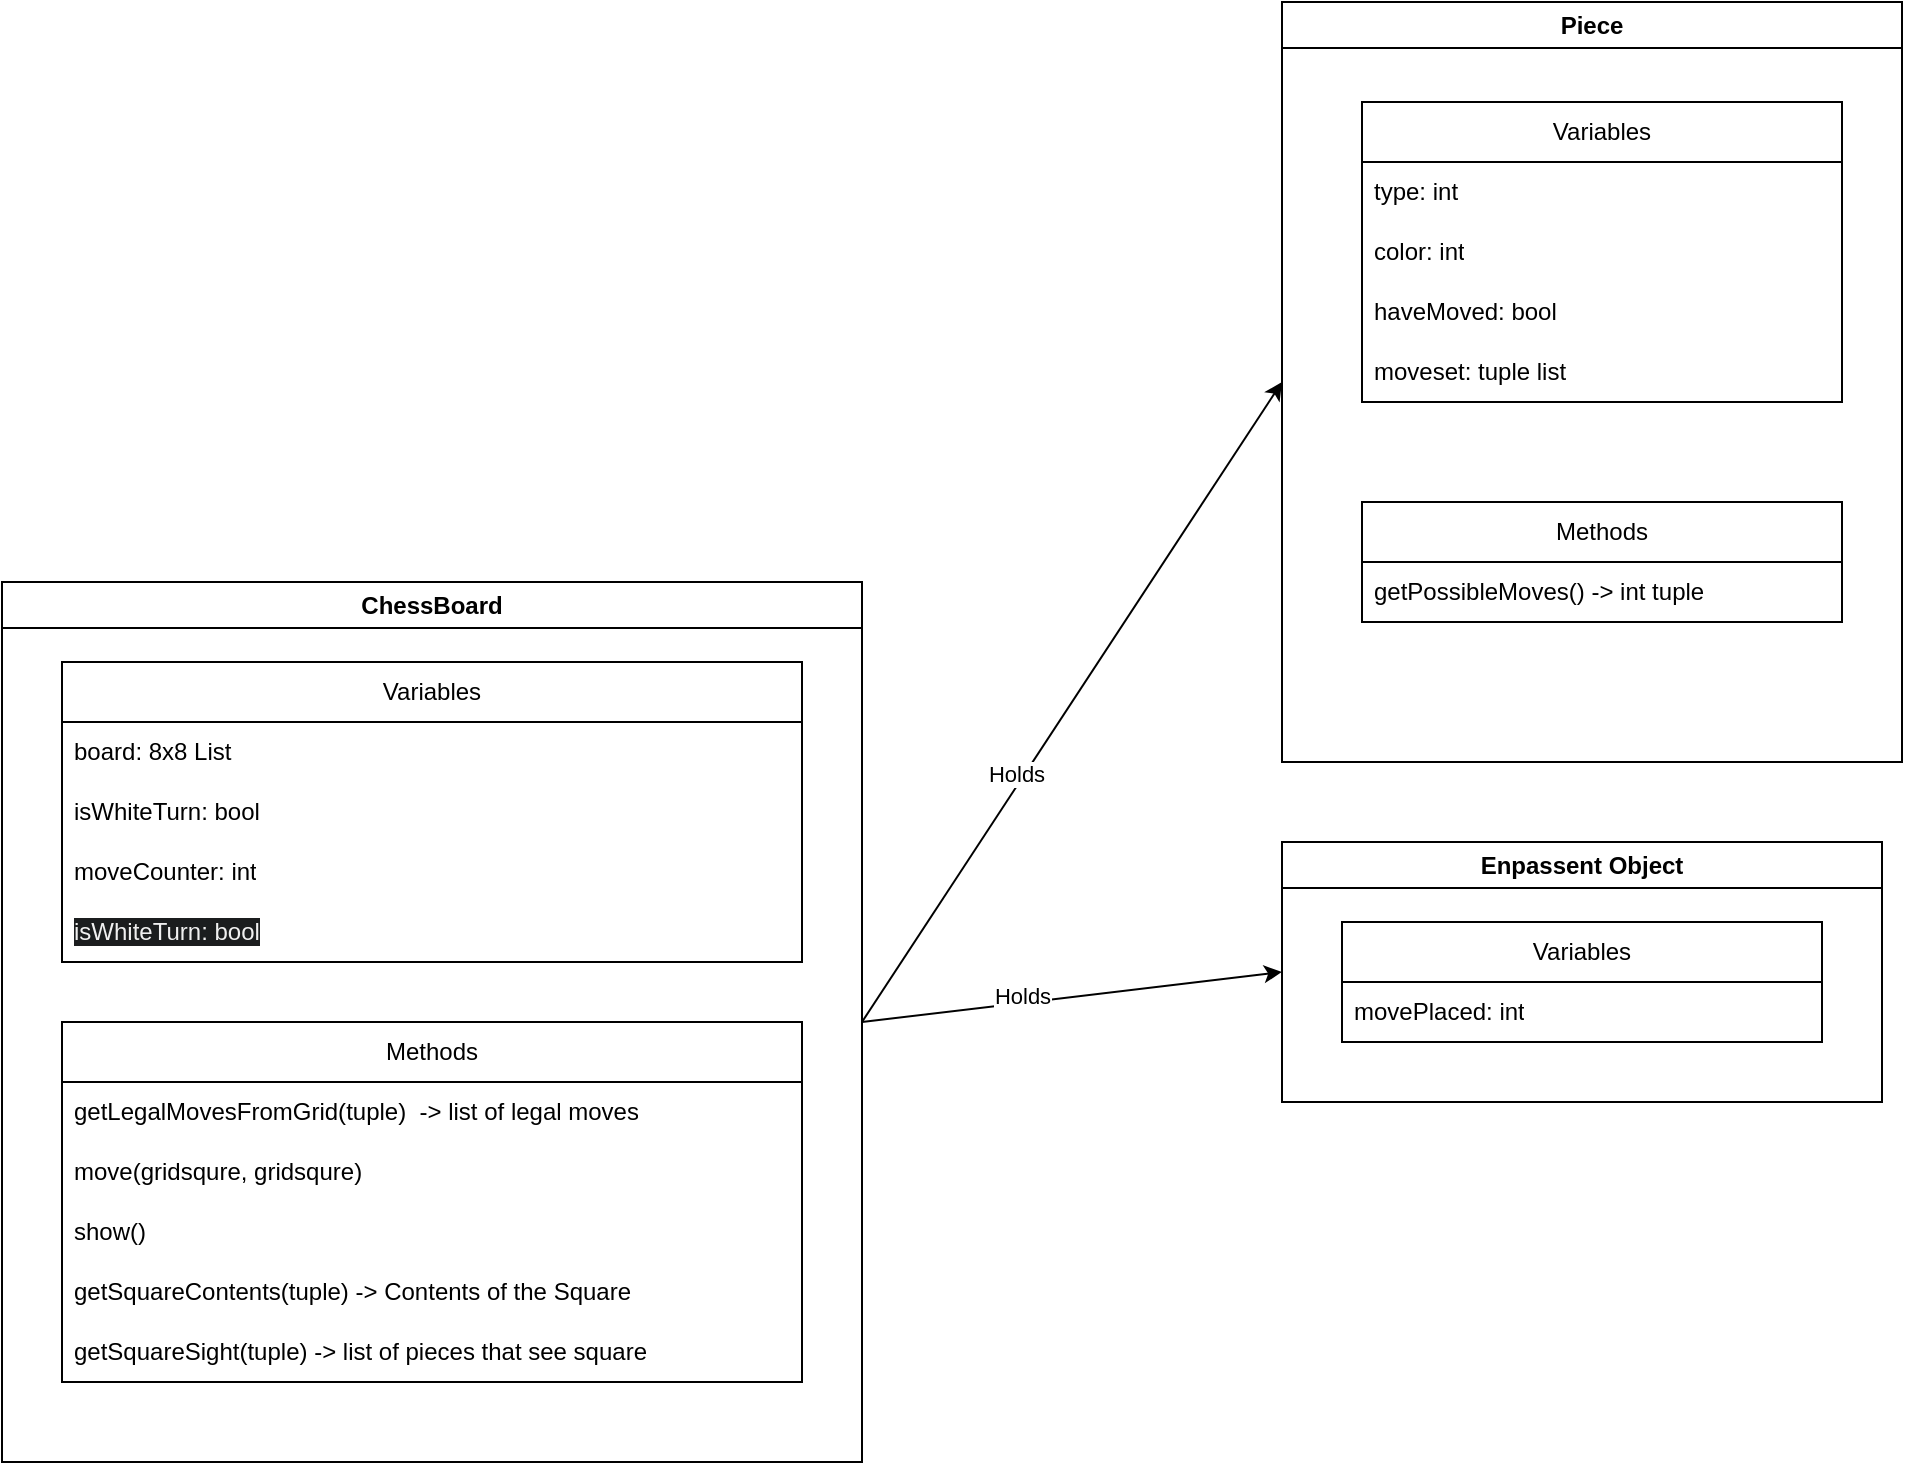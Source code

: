 <mxfile version="24.7.8">
  <diagram name="Page-1" id="t9a5m_bKD9C-yNpvmvKL">
    <mxGraphModel dx="1509" dy="1988" grid="1" gridSize="10" guides="1" tooltips="1" connect="1" arrows="1" fold="1" page="1" pageScale="1" pageWidth="850" pageHeight="1100" math="0" shadow="0">
      <root>
        <mxCell id="0" />
        <mxCell id="1" parent="0" />
        <mxCell id="ldxb-2AIBdacw099OIL1-1" value="ChessBoard" style="swimlane;whiteSpace=wrap;html=1;" parent="1" vertex="1">
          <mxGeometry x="20" y="140" width="430" height="440" as="geometry" />
        </mxCell>
        <mxCell id="ldxb-2AIBdacw099OIL1-3" value="Variables" style="swimlane;fontStyle=0;childLayout=stackLayout;horizontal=1;startSize=30;horizontalStack=0;resizeParent=1;resizeParentMax=0;resizeLast=0;collapsible=1;marginBottom=0;whiteSpace=wrap;html=1;" parent="ldxb-2AIBdacw099OIL1-1" vertex="1">
          <mxGeometry x="30" y="40" width="370" height="150" as="geometry" />
        </mxCell>
        <mxCell id="ldxb-2AIBdacw099OIL1-4" value="&lt;span style=&quot;text-align: center;&quot;&gt;board: 8x8 List&lt;/span&gt;" style="text;strokeColor=none;fillColor=none;align=left;verticalAlign=middle;spacingLeft=4;spacingRight=4;overflow=hidden;points=[[0,0.5],[1,0.5]];portConstraint=eastwest;rotatable=0;whiteSpace=wrap;html=1;" parent="ldxb-2AIBdacw099OIL1-3" vertex="1">
          <mxGeometry y="30" width="370" height="30" as="geometry" />
        </mxCell>
        <mxCell id="ldxb-2AIBdacw099OIL1-5" value="isWhiteTurn: bool" style="text;strokeColor=none;fillColor=none;align=left;verticalAlign=middle;spacingLeft=4;spacingRight=4;overflow=hidden;points=[[0,0.5],[1,0.5]];portConstraint=eastwest;rotatable=0;whiteSpace=wrap;html=1;" parent="ldxb-2AIBdacw099OIL1-3" vertex="1">
          <mxGeometry y="60" width="370" height="30" as="geometry" />
        </mxCell>
        <mxCell id="-uUJqwtiMHV1rLsQDE5Y-2" value="moveCounter: int" style="text;strokeColor=none;fillColor=none;align=left;verticalAlign=middle;spacingLeft=4;spacingRight=4;overflow=hidden;points=[[0,0.5],[1,0.5]];portConstraint=eastwest;rotatable=0;whiteSpace=wrap;html=1;" vertex="1" parent="ldxb-2AIBdacw099OIL1-3">
          <mxGeometry y="90" width="370" height="30" as="geometry" />
        </mxCell>
        <mxCell id="-uUJqwtiMHV1rLsQDE5Y-3" value="&lt;span style=&quot;color: rgb(240, 240, 240); font-family: Helvetica; font-size: 12px; font-style: normal; font-variant-ligatures: normal; font-variant-caps: normal; font-weight: 400; letter-spacing: normal; orphans: 2; text-align: left; text-indent: 0px; text-transform: none; widows: 2; word-spacing: 0px; -webkit-text-stroke-width: 0px; white-space: normal; background-color: rgb(27, 29, 30); text-decoration-thickness: initial; text-decoration-style: initial; text-decoration-color: initial; display: inline !important; float: none;&quot;&gt;isWhiteTurn: bool&lt;/span&gt;" style="text;strokeColor=none;fillColor=none;align=left;verticalAlign=middle;spacingLeft=4;spacingRight=4;overflow=hidden;points=[[0,0.5],[1,0.5]];portConstraint=eastwest;rotatable=0;whiteSpace=wrap;html=1;" vertex="1" parent="ldxb-2AIBdacw099OIL1-3">
          <mxGeometry y="120" width="370" height="30" as="geometry" />
        </mxCell>
        <mxCell id="ldxb-2AIBdacw099OIL1-7" value="Methods" style="swimlane;fontStyle=0;childLayout=stackLayout;horizontal=1;startSize=30;horizontalStack=0;resizeParent=1;resizeParentMax=0;resizeLast=0;collapsible=1;marginBottom=0;whiteSpace=wrap;html=1;" parent="ldxb-2AIBdacw099OIL1-1" vertex="1">
          <mxGeometry x="30" y="220" width="370" height="180" as="geometry" />
        </mxCell>
        <mxCell id="ldxb-2AIBdacw099OIL1-8" value="&lt;span style=&quot;text-align: center;&quot;&gt;getLegalMovesFromGrid(&lt;/span&gt;tuple&lt;span style=&quot;text-align: center;&quot;&gt;)&amp;nbsp; -&amp;gt; list of legal moves&lt;/span&gt;" style="text;strokeColor=none;fillColor=none;align=left;verticalAlign=middle;spacingLeft=4;spacingRight=4;overflow=hidden;points=[[0,0.5],[1,0.5]];portConstraint=eastwest;rotatable=0;whiteSpace=wrap;html=1;" parent="ldxb-2AIBdacw099OIL1-7" vertex="1">
          <mxGeometry y="30" width="370" height="30" as="geometry" />
        </mxCell>
        <mxCell id="-uUJqwtiMHV1rLsQDE5Y-7" value="move(gridsqure, gridsqure)" style="text;strokeColor=none;fillColor=none;align=left;verticalAlign=middle;spacingLeft=4;spacingRight=4;overflow=hidden;points=[[0,0.5],[1,0.5]];portConstraint=eastwest;rotatable=0;whiteSpace=wrap;html=1;" vertex="1" parent="ldxb-2AIBdacw099OIL1-7">
          <mxGeometry y="60" width="370" height="30" as="geometry" />
        </mxCell>
        <mxCell id="-uUJqwtiMHV1rLsQDE5Y-6" value="show()" style="text;strokeColor=none;fillColor=none;align=left;verticalAlign=middle;spacingLeft=4;spacingRight=4;overflow=hidden;points=[[0,0.5],[1,0.5]];portConstraint=eastwest;rotatable=0;whiteSpace=wrap;html=1;" vertex="1" parent="ldxb-2AIBdacw099OIL1-7">
          <mxGeometry y="90" width="370" height="30" as="geometry" />
        </mxCell>
        <mxCell id="-uUJqwtiMHV1rLsQDE5Y-21" value="getSquareContents(tuple) -&amp;gt; Contents of the Square" style="text;strokeColor=none;fillColor=none;align=left;verticalAlign=middle;spacingLeft=4;spacingRight=4;overflow=hidden;points=[[0,0.5],[1,0.5]];portConstraint=eastwest;rotatable=0;whiteSpace=wrap;html=1;" vertex="1" parent="ldxb-2AIBdacw099OIL1-7">
          <mxGeometry y="120" width="370" height="30" as="geometry" />
        </mxCell>
        <mxCell id="-uUJqwtiMHV1rLsQDE5Y-22" value="getSquareSight(tuple) -&amp;gt; list of pieces that see square" style="text;strokeColor=none;fillColor=none;align=left;verticalAlign=middle;spacingLeft=4;spacingRight=4;overflow=hidden;points=[[0,0.5],[1,0.5]];portConstraint=eastwest;rotatable=0;whiteSpace=wrap;html=1;" vertex="1" parent="ldxb-2AIBdacw099OIL1-7">
          <mxGeometry y="150" width="370" height="30" as="geometry" />
        </mxCell>
        <mxCell id="ldxb-2AIBdacw099OIL1-14" value="Piece" style="swimlane;whiteSpace=wrap;html=1;" parent="1" vertex="1">
          <mxGeometry x="660" y="-150" width="310" height="380" as="geometry" />
        </mxCell>
        <mxCell id="ldxb-2AIBdacw099OIL1-16" value="Variables" style="swimlane;fontStyle=0;childLayout=stackLayout;horizontal=1;startSize=30;horizontalStack=0;resizeParent=1;resizeParentMax=0;resizeLast=0;collapsible=1;marginBottom=0;whiteSpace=wrap;html=1;" parent="ldxb-2AIBdacw099OIL1-14" vertex="1">
          <mxGeometry x="40" y="50" width="240" height="150" as="geometry">
            <mxRectangle x="50" y="40" width="90" height="30" as="alternateBounds" />
          </mxGeometry>
        </mxCell>
        <mxCell id="ldxb-2AIBdacw099OIL1-17" value="type: int" style="text;strokeColor=none;fillColor=none;align=left;verticalAlign=middle;spacingLeft=4;spacingRight=4;overflow=hidden;points=[[0,0.5],[1,0.5]];portConstraint=eastwest;rotatable=0;whiteSpace=wrap;html=1;" parent="ldxb-2AIBdacw099OIL1-16" vertex="1">
          <mxGeometry y="30" width="240" height="30" as="geometry" />
        </mxCell>
        <mxCell id="ldxb-2AIBdacw099OIL1-23" value="color: int" style="text;strokeColor=none;fillColor=none;align=left;verticalAlign=middle;spacingLeft=4;spacingRight=4;overflow=hidden;points=[[0,0.5],[1,0.5]];portConstraint=eastwest;rotatable=0;whiteSpace=wrap;html=1;" parent="ldxb-2AIBdacw099OIL1-16" vertex="1">
          <mxGeometry y="60" width="240" height="30" as="geometry" />
        </mxCell>
        <mxCell id="ldxb-2AIBdacw099OIL1-36" value="haveMoved: bool" style="text;strokeColor=none;fillColor=none;align=left;verticalAlign=middle;spacingLeft=4;spacingRight=4;overflow=hidden;points=[[0,0.5],[1,0.5]];portConstraint=eastwest;rotatable=0;whiteSpace=wrap;html=1;" parent="ldxb-2AIBdacw099OIL1-16" vertex="1">
          <mxGeometry y="90" width="240" height="30" as="geometry" />
        </mxCell>
        <mxCell id="-uUJqwtiMHV1rLsQDE5Y-1" value="moveset: tuple list" style="text;strokeColor=none;fillColor=none;align=left;verticalAlign=middle;spacingLeft=4;spacingRight=4;overflow=hidden;points=[[0,0.5],[1,0.5]];portConstraint=eastwest;rotatable=0;whiteSpace=wrap;html=1;" vertex="1" parent="ldxb-2AIBdacw099OIL1-16">
          <mxGeometry y="120" width="240" height="30" as="geometry" />
        </mxCell>
        <mxCell id="ldxb-2AIBdacw099OIL1-20" value="Methods" style="swimlane;fontStyle=0;childLayout=stackLayout;horizontal=1;startSize=30;horizontalStack=0;resizeParent=1;resizeParentMax=0;resizeLast=0;collapsible=1;marginBottom=0;whiteSpace=wrap;html=1;" parent="ldxb-2AIBdacw099OIL1-14" vertex="1">
          <mxGeometry x="40" y="250" width="240" height="60" as="geometry" />
        </mxCell>
        <mxCell id="ldxb-2AIBdacw099OIL1-21" value="getPossibleMoves() -&amp;gt; int tuple" style="text;strokeColor=none;fillColor=none;align=left;verticalAlign=middle;spacingLeft=4;spacingRight=4;overflow=hidden;points=[[0,0.5],[1,0.5]];portConstraint=eastwest;rotatable=0;whiteSpace=wrap;html=1;" parent="ldxb-2AIBdacw099OIL1-20" vertex="1">
          <mxGeometry y="30" width="240" height="30" as="geometry" />
        </mxCell>
        <mxCell id="-uUJqwtiMHV1rLsQDE5Y-4" value="" style="endArrow=classic;html=1;rounded=0;entryX=0;entryY=0.5;entryDx=0;entryDy=0;exitX=1;exitY=0.5;exitDx=0;exitDy=0;" edge="1" parent="1" source="ldxb-2AIBdacw099OIL1-1" target="ldxb-2AIBdacw099OIL1-14">
          <mxGeometry width="50" height="50" relative="1" as="geometry">
            <mxPoint x="450" y="300" as="sourcePoint" />
            <mxPoint x="510" y="200" as="targetPoint" />
          </mxGeometry>
        </mxCell>
        <mxCell id="-uUJqwtiMHV1rLsQDE5Y-5" value="Holds" style="edgeLabel;html=1;align=center;verticalAlign=middle;resizable=0;points=[];" vertex="1" connectable="0" parent="-uUJqwtiMHV1rLsQDE5Y-4">
          <mxGeometry x="-0.24" y="4" relative="1" as="geometry">
            <mxPoint as="offset" />
          </mxGeometry>
        </mxCell>
        <mxCell id="-uUJqwtiMHV1rLsQDE5Y-12" value="Enpassent Object" style="swimlane;whiteSpace=wrap;html=1;" vertex="1" parent="1">
          <mxGeometry x="660" y="270" width="300" height="130" as="geometry" />
        </mxCell>
        <mxCell id="-uUJqwtiMHV1rLsQDE5Y-13" value="Variables" style="swimlane;fontStyle=0;childLayout=stackLayout;horizontal=1;startSize=30;horizontalStack=0;resizeParent=1;resizeParentMax=0;resizeLast=0;collapsible=1;marginBottom=0;whiteSpace=wrap;html=1;" vertex="1" parent="-uUJqwtiMHV1rLsQDE5Y-12">
          <mxGeometry x="30" y="40" width="240" height="60" as="geometry">
            <mxRectangle x="50" y="40" width="90" height="30" as="alternateBounds" />
          </mxGeometry>
        </mxCell>
        <mxCell id="-uUJqwtiMHV1rLsQDE5Y-14" value="movePlaced: int" style="text;strokeColor=none;fillColor=none;align=left;verticalAlign=middle;spacingLeft=4;spacingRight=4;overflow=hidden;points=[[0,0.5],[1,0.5]];portConstraint=eastwest;rotatable=0;whiteSpace=wrap;html=1;" vertex="1" parent="-uUJqwtiMHV1rLsQDE5Y-13">
          <mxGeometry y="30" width="240" height="30" as="geometry" />
        </mxCell>
        <mxCell id="-uUJqwtiMHV1rLsQDE5Y-18" value="" style="endArrow=classic;html=1;rounded=0;entryX=0;entryY=0.5;entryDx=0;entryDy=0;exitX=1;exitY=0.5;exitDx=0;exitDy=0;" edge="1" parent="1" source="ldxb-2AIBdacw099OIL1-1" target="-uUJqwtiMHV1rLsQDE5Y-12">
          <mxGeometry width="50" height="50" relative="1" as="geometry">
            <mxPoint x="460" y="350" as="sourcePoint" />
            <mxPoint x="670" y="50" as="targetPoint" />
          </mxGeometry>
        </mxCell>
        <mxCell id="-uUJqwtiMHV1rLsQDE5Y-19" value="Holds" style="edgeLabel;html=1;align=center;verticalAlign=middle;resizable=0;points=[];" vertex="1" connectable="0" parent="-uUJqwtiMHV1rLsQDE5Y-18">
          <mxGeometry x="-0.24" y="4" relative="1" as="geometry">
            <mxPoint as="offset" />
          </mxGeometry>
        </mxCell>
      </root>
    </mxGraphModel>
  </diagram>
</mxfile>
